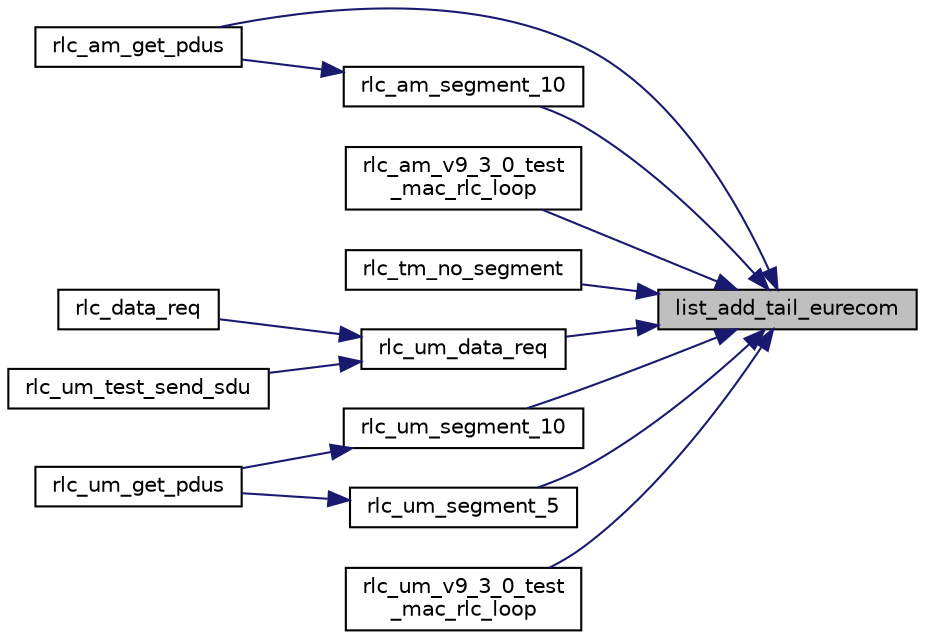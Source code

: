 digraph "list_add_tail_eurecom"
{
 // LATEX_PDF_SIZE
  edge [fontname="Helvetica",fontsize="10",labelfontname="Helvetica",labelfontsize="10"];
  node [fontname="Helvetica",fontsize="10",shape=record];
  rankdir="RL";
  Node1 [label="list_add_tail_eurecom",height=0.2,width=0.4,color="black", fillcolor="grey75", style="filled", fontcolor="black",tooltip=" "];
  Node1 -> Node2 [dir="back",color="midnightblue",fontsize="10",style="solid",fontname="Helvetica"];
  Node2 [label="rlc_am_get_pdus",height=0.2,width=0.4,color="black", fillcolor="white", style="filled",URL="$group__em.html#ga86ab9160ac9a96fa6704c2ce83cfb343",tooltip=" "];
  Node1 -> Node3 [dir="back",color="midnightblue",fontsize="10",style="solid",fontname="Helvetica"];
  Node3 [label="rlc_am_segment_10",height=0.2,width=0.4,color="black", fillcolor="white", style="filled",URL="$group__em.html#ga65615705e03e2dee6c29f981de730b4a",tooltip="Segment a PDU with 10 bits sequence number, based on segmentation information given by MAC (size to t..."];
  Node3 -> Node2 [dir="back",color="midnightblue",fontsize="10",style="solid",fontname="Helvetica"];
  Node1 -> Node4 [dir="back",color="midnightblue",fontsize="10",style="solid",fontname="Helvetica"];
  Node4 [label="rlc_am_v9_3_0_test\l_mac_rlc_loop",height=0.2,width=0.4,color="black", fillcolor="white", style="filled",URL="$rlc__am__test_8h.html#aeebc76bfb986e1bbd6eae99b26e15ac9",tooltip=" "];
  Node1 -> Node5 [dir="back",color="midnightblue",fontsize="10",style="solid",fontname="Helvetica"];
  Node5 [label="rlc_tm_no_segment",height=0.2,width=0.4,color="black", fillcolor="white", style="filled",URL="$group__em.html#ga279fc9ac0c4de2605e740bdd5a098187",tooltip="Schedule a SDU to be transmited by lower layers."];
  Node1 -> Node6 [dir="back",color="midnightblue",fontsize="10",style="solid",fontname="Helvetica"];
  Node6 [label="rlc_um_data_req",height=0.2,width=0.4,color="black", fillcolor="white", style="filled",URL="$group__em.html#ga0f3ab9806ac2b6ad25ce9fd96f636aa1",tooltip=" "];
  Node6 -> Node7 [dir="back",color="midnightblue",fontsize="10",style="solid",fontname="Helvetica"];
  Node7 [label="rlc_data_req",height=0.2,width=0.4,color="black", fillcolor="white", style="filled",URL="$group__em.html#gaa115188b3d5ddaf1cc58461532fa7123",tooltip=" "];
  Node6 -> Node8 [dir="back",color="midnightblue",fontsize="10",style="solid",fontname="Helvetica"];
  Node8 [label="rlc_um_test_send_sdu",height=0.2,width=0.4,color="black", fillcolor="white", style="filled",URL="$rlc__um__very__simple__test_8h.html#af401d16a6c5b6755fe4aae2cd1e38c0a",tooltip=" "];
  Node1 -> Node9 [dir="back",color="midnightblue",fontsize="10",style="solid",fontname="Helvetica"];
  Node9 [label="rlc_um_segment_10",height=0.2,width=0.4,color="black", fillcolor="white", style="filled",URL="$group__em.html#ga48bb6169b04fb231f68f6b7e641a82d3",tooltip="Segmentation procedure with 10 bits sequence number, segment the first SDU in buffer and create a PDU..."];
  Node9 -> Node10 [dir="back",color="midnightblue",fontsize="10",style="solid",fontname="Helvetica"];
  Node10 [label="rlc_um_get_pdus",height=0.2,width=0.4,color="black", fillcolor="white", style="filled",URL="$group__em.html#gadf85387ab191e8a94cfc6f7d204da6ed",tooltip=" "];
  Node1 -> Node11 [dir="back",color="midnightblue",fontsize="10",style="solid",fontname="Helvetica"];
  Node11 [label="rlc_um_segment_5",height=0.2,width=0.4,color="black", fillcolor="white", style="filled",URL="$group__em.html#ga8366e49d5236537ecaa08dde116b1522",tooltip="Segmentation procedure with 5 bits sequence number, segment the first SDU in buffer and create a PDU ..."];
  Node11 -> Node10 [dir="back",color="midnightblue",fontsize="10",style="solid",fontname="Helvetica"];
  Node1 -> Node12 [dir="back",color="midnightblue",fontsize="10",style="solid",fontname="Helvetica"];
  Node12 [label="rlc_um_v9_3_0_test\l_mac_rlc_loop",height=0.2,width=0.4,color="black", fillcolor="white", style="filled",URL="$rlc__um__test_8h.html#ab97e020f0ba37191f2f6a61c71bf2eb3",tooltip=" "];
}

